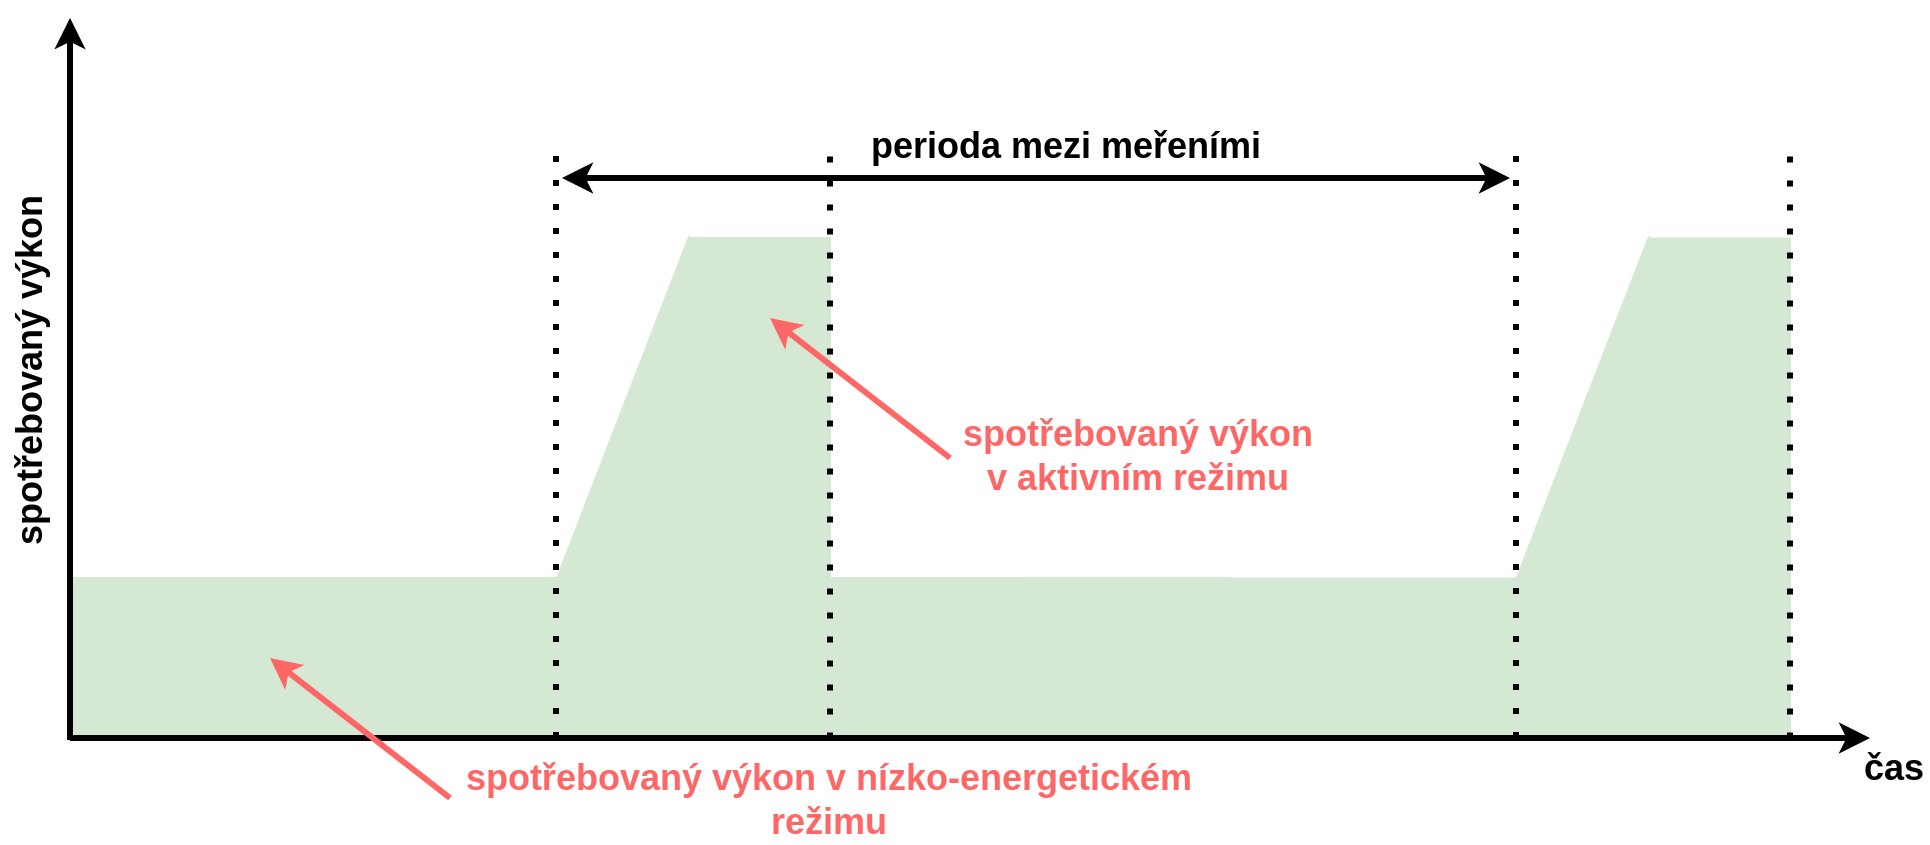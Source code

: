 <mxfile version="26.0.16">
  <diagram name="Page-1" id="ZSVaUu8GPn3f-A2gTQbb">
    <mxGraphModel dx="1434" dy="836" grid="0" gridSize="10" guides="1" tooltips="1" connect="1" arrows="1" fold="1" page="1" pageScale="1" pageWidth="1169" pageHeight="827" math="0" shadow="0">
      <root>
        <mxCell id="0" />
        <mxCell id="1" parent="0" />
        <mxCell id="BNTuh3MJB28yZCXB-q7Q-8" value="" style="rounded=0;whiteSpace=wrap;html=1;fillColor=#D5E8D4;strokeColor=#D5E8D4;" parent="1" vertex="1">
          <mxGeometry x="421" y="398" width="280" height="80" as="geometry" />
        </mxCell>
        <mxCell id="BNTuh3MJB28yZCXB-q7Q-9" value="" style="group" parent="1" vertex="1" connectable="0">
          <mxGeometry x="121" y="227.72" width="380" height="250.28" as="geometry" />
        </mxCell>
        <mxCell id="BNTuh3MJB28yZCXB-q7Q-4" value="" style="rounded=0;whiteSpace=wrap;html=1;fillColor=#D5E8D4;strokeColor=#D5E8D4;" parent="BNTuh3MJB28yZCXB-q7Q-9" vertex="1">
          <mxGeometry y="170.28" width="280" height="80" as="geometry" />
        </mxCell>
        <mxCell id="BNTuh3MJB28yZCXB-q7Q-5" value="" style="triangle;whiteSpace=wrap;html=1;rotation=-90;fillColor=#D5E8D4;strokeColor=#D5E8D4;" parent="BNTuh3MJB28yZCXB-q7Q-9" vertex="1">
          <mxGeometry x="220" y="20.28" width="178.76" height="138.2" as="geometry" />
        </mxCell>
        <mxCell id="BNTuh3MJB28yZCXB-q7Q-6" value="" style="rounded=0;whiteSpace=wrap;html=1;fillColor=#D5E8D4;strokeColor=#D5E8D4;" parent="BNTuh3MJB28yZCXB-q7Q-9" vertex="1">
          <mxGeometry x="310" y="0.28" width="70" height="250" as="geometry" />
        </mxCell>
        <mxCell id="BNTuh3MJB28yZCXB-q7Q-7" value="" style="rounded=0;whiteSpace=wrap;html=1;fillColor=#D5E8D4;strokeColor=#D5E8D4;" parent="BNTuh3MJB28yZCXB-q7Q-9" vertex="1">
          <mxGeometry x="260" y="177" width="70" height="73.28" as="geometry" />
        </mxCell>
        <mxCell id="BNTuh3MJB28yZCXB-q7Q-27" value="" style="endArrow=classic;html=1;rounded=0;strokeWidth=3;strokeColor=#FF6666;" parent="BNTuh3MJB28yZCXB-q7Q-9" edge="1">
          <mxGeometry width="50" height="50" relative="1" as="geometry">
            <mxPoint x="440" y="110.28" as="sourcePoint" />
            <mxPoint x="350" y="40.28" as="targetPoint" />
          </mxGeometry>
        </mxCell>
        <mxCell id="A6dnGxfjqryYA0716gj6-13" value="" style="endArrow=none;dashed=1;html=1;dashPattern=1 3;strokeWidth=3;rounded=0;exitX=0.75;exitY=1;exitDx=0;exitDy=0;" parent="BNTuh3MJB28yZCXB-q7Q-9" edge="1">
          <mxGeometry width="50" height="50" relative="1" as="geometry">
            <mxPoint x="243" y="250.28" as="sourcePoint" />
            <mxPoint x="243" y="-49.72" as="targetPoint" />
          </mxGeometry>
        </mxCell>
        <mxCell id="BNTuh3MJB28yZCXB-q7Q-17" value="" style="endArrow=none;dashed=1;html=1;dashPattern=1 3;strokeWidth=3;rounded=0;exitX=0.75;exitY=1;exitDx=0;exitDy=0;" parent="1" edge="1">
          <mxGeometry width="50" height="50" relative="1" as="geometry">
            <mxPoint x="501" y="478.28" as="sourcePoint" />
            <mxPoint x="501" y="178.28" as="targetPoint" />
          </mxGeometry>
        </mxCell>
        <mxCell id="BNTuh3MJB28yZCXB-q7Q-19" value="" style="endArrow=none;html=1;rounded=0;entryX=1;entryY=1;entryDx=0;entryDy=0;exitX=0;exitY=1;exitDx=0;exitDy=0;" parent="1" source="BNTuh3MJB28yZCXB-q7Q-4" target="BNTuh3MJB28yZCXB-q7Q-13" edge="1">
          <mxGeometry width="50" height="50" relative="1" as="geometry">
            <mxPoint x="741" y="418" as="sourcePoint" />
            <mxPoint x="791" y="368" as="targetPoint" />
          </mxGeometry>
        </mxCell>
        <mxCell id="BNTuh3MJB28yZCXB-q7Q-21" value="" style="endArrow=classic;startArrow=classic;html=1;rounded=0;strokeWidth=3;" parent="1" edge="1">
          <mxGeometry width="50" height="50" relative="1" as="geometry">
            <mxPoint x="367" y="198" as="sourcePoint" />
            <mxPoint x="841" y="198" as="targetPoint" />
          </mxGeometry>
        </mxCell>
        <mxCell id="BNTuh3MJB28yZCXB-q7Q-22" value="&lt;font style=&quot;font-size: 18px;&quot;&gt;&lt;b style=&quot;&quot;&gt;perioda mezi meřeními&lt;/b&gt;&lt;/font&gt;" style="text;html=1;align=center;verticalAlign=middle;whiteSpace=wrap;rounded=0;" parent="1" vertex="1">
          <mxGeometry x="507" y="167" width="224" height="30" as="geometry" />
        </mxCell>
        <mxCell id="BNTuh3MJB28yZCXB-q7Q-23" value="&lt;font style=&quot;font-size: 18px;&quot;&gt;&lt;b style=&quot;&quot;&gt;spotřebovaný výkon&lt;/b&gt;&lt;/font&gt;" style="text;html=1;align=center;verticalAlign=middle;whiteSpace=wrap;rounded=0;rotation=-90;" parent="1" vertex="1">
          <mxGeometry x="12" y="279" width="178" height="30" as="geometry" />
        </mxCell>
        <mxCell id="BNTuh3MJB28yZCXB-q7Q-11" value="" style="rounded=0;whiteSpace=wrap;html=1;fillColor=#D5E8D4;strokeColor=#D5E8D4;" parent="1" vertex="1">
          <mxGeometry x="601" y="398.28" width="280" height="80" as="geometry" />
        </mxCell>
        <mxCell id="BNTuh3MJB28yZCXB-q7Q-12" value="" style="triangle;whiteSpace=wrap;html=1;rotation=-90;fillColor=#D5E8D4;strokeColor=#D5E8D4;" parent="1" vertex="1">
          <mxGeometry x="820.86" y="248.14" width="178.76" height="138.48" as="geometry" />
        </mxCell>
        <mxCell id="BNTuh3MJB28yZCXB-q7Q-13" value="" style="rounded=0;whiteSpace=wrap;html=1;fillColor=#D5E8D4;strokeColor=#D5E8D4;" parent="1" vertex="1">
          <mxGeometry x="911" y="228.28" width="70" height="250" as="geometry" />
        </mxCell>
        <mxCell id="BNTuh3MJB28yZCXB-q7Q-14" value="" style="rounded=0;whiteSpace=wrap;html=1;fillColor=#D5E8D4;strokeColor=#D5E8D4;" parent="1" vertex="1">
          <mxGeometry x="861" y="408.28" width="70" height="70" as="geometry" />
        </mxCell>
        <mxCell id="BNTuh3MJB28yZCXB-q7Q-24" value="" style="endArrow=none;html=1;rounded=0;entryX=1;entryY=1;entryDx=0;entryDy=0;" parent="1" target="BNTuh3MJB28yZCXB-q7Q-13" edge="1">
          <mxGeometry width="50" height="50" relative="1" as="geometry">
            <mxPoint x="121" y="478" as="sourcePoint" />
            <mxPoint x="601" y="278" as="targetPoint" />
          </mxGeometry>
        </mxCell>
        <mxCell id="BNTuh3MJB28yZCXB-q7Q-26" value="&lt;font style=&quot;color: rgb(255, 102, 102); font-size: 18px;&quot;&gt;&lt;b style=&quot;&quot;&gt;spotřebovaný výkon v nízko-energetickém režimu&lt;/b&gt;&lt;/font&gt;" style="text;html=1;align=center;verticalAlign=middle;whiteSpace=wrap;rounded=0;" parent="1" vertex="1">
          <mxGeometry x="311" y="489" width="379" height="40" as="geometry" />
        </mxCell>
        <mxCell id="BNTuh3MJB28yZCXB-q7Q-28" value="&lt;font style=&quot;color: rgb(255, 102, 102); font-size: 18px;&quot;&gt;&lt;b style=&quot;&quot;&gt;spotřebovaný výkon v aktivním režimu&lt;/b&gt;&lt;/font&gt;" style="text;html=1;align=center;verticalAlign=middle;whiteSpace=wrap;rounded=0;fillColor=none;" parent="1" vertex="1">
          <mxGeometry x="561" y="303" width="188" height="68" as="geometry" />
        </mxCell>
        <mxCell id="BNTuh3MJB28yZCXB-q7Q-2" value="" style="endArrow=classic;html=1;rounded=0;strokeWidth=3;" parent="1" edge="1">
          <mxGeometry width="50" height="50" relative="1" as="geometry">
            <mxPoint x="121" y="478" as="sourcePoint" />
            <mxPoint x="1021" y="478" as="targetPoint" />
          </mxGeometry>
        </mxCell>
        <mxCell id="BNTuh3MJB28yZCXB-q7Q-25" value="" style="endArrow=classic;html=1;rounded=0;strokeWidth=3;strokeColor=#FF6666;" parent="1" edge="1">
          <mxGeometry width="50" height="50" relative="1" as="geometry">
            <mxPoint x="311" y="508" as="sourcePoint" />
            <mxPoint x="221" y="438" as="targetPoint" />
          </mxGeometry>
        </mxCell>
        <mxCell id="A6dnGxfjqryYA0716gj6-1" value="&lt;font style=&quot;font-size: 18px;&quot;&gt;&lt;b style=&quot;&quot;&gt;čas&lt;/b&gt;&lt;/font&gt;" style="text;html=1;align=right;verticalAlign=middle;whiteSpace=wrap;rounded=0;" parent="1" vertex="1">
          <mxGeometry x="970" y="478" width="80" height="30" as="geometry" />
        </mxCell>
        <mxCell id="A6dnGxfjqryYA0716gj6-3" value="" style="endArrow=none;dashed=1;html=1;dashPattern=1 3;strokeWidth=3;rounded=0;exitX=0.75;exitY=1;exitDx=0;exitDy=0;" parent="1" edge="1">
          <mxGeometry width="50" height="50" relative="1" as="geometry">
            <mxPoint x="844" y="478" as="sourcePoint" />
            <mxPoint x="844" y="178" as="targetPoint" />
          </mxGeometry>
        </mxCell>
        <mxCell id="A6dnGxfjqryYA0716gj6-4" value="" style="endArrow=none;dashed=1;html=1;dashPattern=1 3;strokeWidth=3;rounded=0;exitX=0.75;exitY=1;exitDx=0;exitDy=0;" parent="1" edge="1">
          <mxGeometry width="50" height="50" relative="1" as="geometry">
            <mxPoint x="981" y="478.28" as="sourcePoint" />
            <mxPoint x="981" y="178.28" as="targetPoint" />
          </mxGeometry>
        </mxCell>
        <mxCell id="A6dnGxfjqryYA0716gj6-12" value="" style="rounded=0;whiteSpace=wrap;html=1;fillColor=#D5E8D4;strokeColor=#D5E8D4;" parent="1" vertex="1">
          <mxGeometry x="867" y="369" width="70" height="73.28" as="geometry" />
        </mxCell>
        <mxCell id="BNTuh3MJB28yZCXB-q7Q-20" value="" style="endArrow=none;html=1;rounded=0;exitX=0;exitY=1;exitDx=0;exitDy=0;" parent="1" source="BNTuh3MJB28yZCXB-q7Q-4" edge="1">
          <mxGeometry width="50" height="50" relative="1" as="geometry">
            <mxPoint x="341" y="418" as="sourcePoint" />
            <mxPoint x="121" y="268" as="targetPoint" />
          </mxGeometry>
        </mxCell>
        <mxCell id="BNTuh3MJB28yZCXB-q7Q-1" value="" style="endArrow=classic;html=1;rounded=0;strokeWidth=3;" parent="1" edge="1">
          <mxGeometry width="50" height="50" relative="1" as="geometry">
            <mxPoint x="121" y="479" as="sourcePoint" />
            <mxPoint x="121" y="118" as="targetPoint" />
          </mxGeometry>
        </mxCell>
      </root>
    </mxGraphModel>
  </diagram>
</mxfile>
